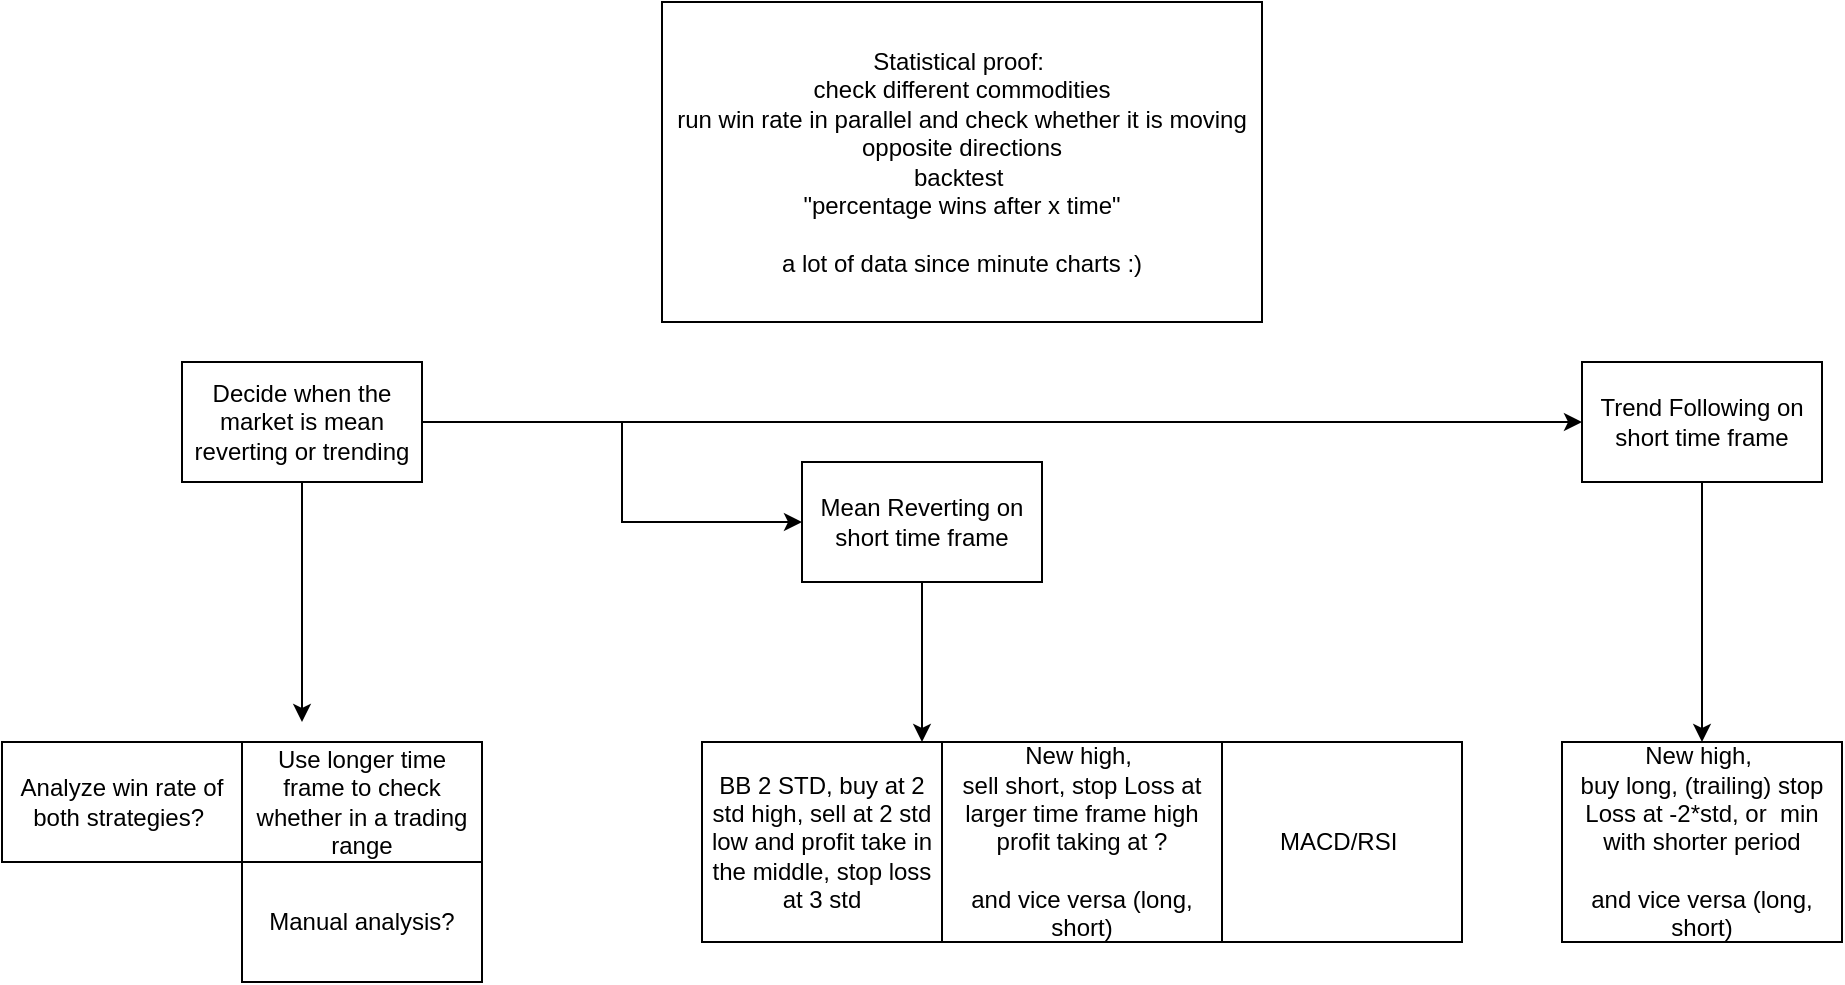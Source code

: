 <mxfile version="20.2.5" type="github" pages="2">
  <diagram id="VK3RTZsQUqMUPThRABeq" name="TF/MR on short time frame">
    <mxGraphModel dx="1456" dy="934" grid="1" gridSize="10" guides="1" tooltips="1" connect="1" arrows="1" fold="1" page="1" pageScale="1" pageWidth="827" pageHeight="1169" math="0" shadow="0">
      <root>
        <mxCell id="0" />
        <mxCell id="1" parent="0" />
        <mxCell id="BM1w3yiu7kG1aTaWFo76-2" style="edgeStyle=orthogonalEdgeStyle;rounded=0;orthogonalLoop=1;jettySize=auto;html=1;" edge="1" parent="1" source="BM1w3yiu7kG1aTaWFo76-1">
          <mxGeometry relative="1" as="geometry">
            <mxPoint x="190" y="470" as="targetPoint" />
          </mxGeometry>
        </mxCell>
        <mxCell id="BM1w3yiu7kG1aTaWFo76-4" value="" style="edgeStyle=orthogonalEdgeStyle;rounded=0;orthogonalLoop=1;jettySize=auto;html=1;exitX=1;exitY=0.5;exitDx=0;exitDy=0;" edge="1" parent="1" source="BM1w3yiu7kG1aTaWFo76-1" target="BM1w3yiu7kG1aTaWFo76-3">
          <mxGeometry relative="1" as="geometry">
            <mxPoint x="390" y="320" as="sourcePoint" />
            <Array as="points">
              <mxPoint x="350" y="320" />
              <mxPoint x="350" y="370" />
            </Array>
          </mxGeometry>
        </mxCell>
        <mxCell id="BM1w3yiu7kG1aTaWFo76-6" style="edgeStyle=orthogonalEdgeStyle;rounded=0;orthogonalLoop=1;jettySize=auto;html=1;entryX=0;entryY=0.5;entryDx=0;entryDy=0;" edge="1" parent="1" source="BM1w3yiu7kG1aTaWFo76-1" target="BM1w3yiu7kG1aTaWFo76-7">
          <mxGeometry relative="1" as="geometry">
            <mxPoint x="630" y="320" as="targetPoint" />
            <mxPoint x="390" y="320" as="sourcePoint" />
          </mxGeometry>
        </mxCell>
        <mxCell id="BM1w3yiu7kG1aTaWFo76-1" value="Decide when the market is mean reverting or trending" style="rounded=0;whiteSpace=wrap;html=1;" vertex="1" parent="1">
          <mxGeometry x="130" y="290" width="120" height="60" as="geometry" />
        </mxCell>
        <mxCell id="BM1w3yiu7kG1aTaWFo76-11" value="" style="edgeStyle=orthogonalEdgeStyle;rounded=0;orthogonalLoop=1;jettySize=auto;html=1;" edge="1" parent="1" source="BM1w3yiu7kG1aTaWFo76-3">
          <mxGeometry relative="1" as="geometry">
            <mxPoint x="500" y="480" as="targetPoint" />
          </mxGeometry>
        </mxCell>
        <mxCell id="BM1w3yiu7kG1aTaWFo76-3" value="Mean Reverting on short time frame" style="whiteSpace=wrap;html=1;rounded=0;" vertex="1" parent="1">
          <mxGeometry x="440" y="340" width="120" height="60" as="geometry" />
        </mxCell>
        <mxCell id="BM1w3yiu7kG1aTaWFo76-20" style="edgeStyle=orthogonalEdgeStyle;rounded=0;orthogonalLoop=1;jettySize=auto;html=1;entryX=0.5;entryY=0;entryDx=0;entryDy=0;" edge="1" parent="1" source="BM1w3yiu7kG1aTaWFo76-7" target="BM1w3yiu7kG1aTaWFo76-19">
          <mxGeometry relative="1" as="geometry" />
        </mxCell>
        <mxCell id="BM1w3yiu7kG1aTaWFo76-7" value="Trend Following on short time frame" style="rounded=0;whiteSpace=wrap;html=1;" vertex="1" parent="1">
          <mxGeometry x="830" y="290" width="120" height="60" as="geometry" />
        </mxCell>
        <mxCell id="BM1w3yiu7kG1aTaWFo76-13" value="BB 2 STD, buy at 2 std high, sell at 2 std low and profit take in the middle, stop loss at 3 std" style="whiteSpace=wrap;html=1;rounded=0;" vertex="1" parent="1">
          <mxGeometry x="390" y="480" width="120" height="100" as="geometry" />
        </mxCell>
        <mxCell id="BM1w3yiu7kG1aTaWFo76-14" value="New high,&amp;nbsp;&lt;br&gt;sell short, stop Loss at larger time frame high&lt;br&gt;profit taking at ?&lt;br&gt;&lt;br&gt;and vice versa (long, short)" style="whiteSpace=wrap;html=1;rounded=0;" vertex="1" parent="1">
          <mxGeometry x="510" y="480" width="140" height="100" as="geometry" />
        </mxCell>
        <mxCell id="BM1w3yiu7kG1aTaWFo76-15" value="MACD/RSI&amp;nbsp;" style="whiteSpace=wrap;html=1;rounded=0;" vertex="1" parent="1">
          <mxGeometry x="650" y="480" width="120" height="100" as="geometry" />
        </mxCell>
        <mxCell id="BM1w3yiu7kG1aTaWFo76-16" value="Analyze win rate of both strategies?&amp;nbsp;" style="rounded=0;whiteSpace=wrap;html=1;" vertex="1" parent="1">
          <mxGeometry x="40" y="480" width="120" height="60" as="geometry" />
        </mxCell>
        <mxCell id="BM1w3yiu7kG1aTaWFo76-17" value="Use longer time frame to check whether in a trading range" style="rounded=0;whiteSpace=wrap;html=1;" vertex="1" parent="1">
          <mxGeometry x="160" y="480" width="120" height="60" as="geometry" />
        </mxCell>
        <mxCell id="BM1w3yiu7kG1aTaWFo76-18" value="Manual analysis?" style="rounded=0;whiteSpace=wrap;html=1;" vertex="1" parent="1">
          <mxGeometry x="160" y="540" width="120" height="60" as="geometry" />
        </mxCell>
        <mxCell id="BM1w3yiu7kG1aTaWFo76-19" value="New high,&amp;nbsp;&lt;br&gt;buy long, (trailing) stop Loss at -2*std, or&amp;nbsp; min with shorter period&lt;br&gt;&lt;br&gt;and vice versa (long, short)" style="whiteSpace=wrap;html=1;rounded=0;" vertex="1" parent="1">
          <mxGeometry x="820" y="480" width="140" height="100" as="geometry" />
        </mxCell>
        <mxCell id="BM1w3yiu7kG1aTaWFo76-21" value="Statistical proof:&amp;nbsp;&lt;br&gt;check different commodities&lt;br&gt;run win rate in parallel and check whether it is moving opposite directions&lt;br&gt;backtest&amp;nbsp;&lt;br&gt;&quot;percentage wins after x time&quot;&lt;br&gt;&lt;br&gt;a lot of data since minute charts :)" style="rounded=0;whiteSpace=wrap;html=1;" vertex="1" parent="1">
          <mxGeometry x="370" y="110" width="300" height="160" as="geometry" />
        </mxCell>
      </root>
    </mxGraphModel>
  </diagram>
  <diagram id="zN3fcqKvg-jUUNKOYYdG" name="Seite-2">
    <mxGraphModel dx="1456" dy="934" grid="1" gridSize="10" guides="1" tooltips="1" connect="1" arrows="1" fold="1" page="1" pageScale="1" pageWidth="827" pageHeight="1169" math="0" shadow="0">
      <root>
        <mxCell id="0" />
        <mxCell id="1" parent="0" />
      </root>
    </mxGraphModel>
  </diagram>
</mxfile>
